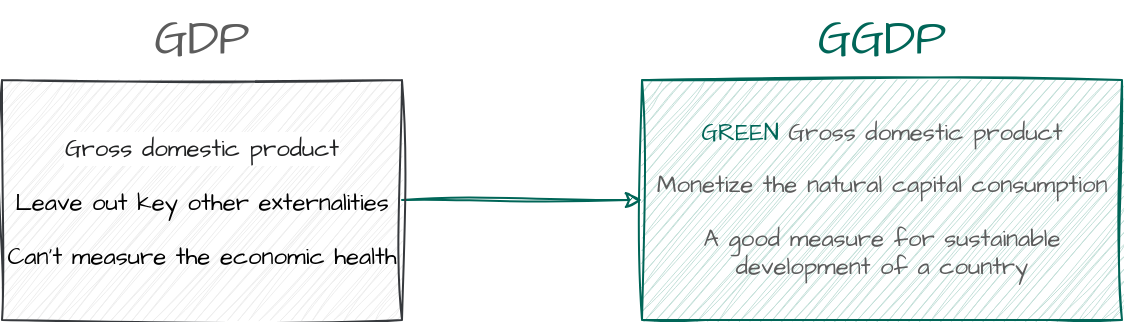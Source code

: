 <mxfile version="20.8.20" type="github">
  <diagram name="第 1 页" id="A0sXVTUO56CwcfCdukGn">
    <mxGraphModel dx="875" dy="458" grid="1" gridSize="10" guides="1" tooltips="1" connect="1" arrows="1" fold="1" page="1" pageScale="1" pageWidth="827" pageHeight="1169" math="0" shadow="0">
      <root>
        <mxCell id="0" />
        <mxCell id="1" parent="0" />
        <mxCell id="YoZrRnC3NFI_vaAcTnie-2" value="GDP" style="text;html=1;strokeColor=none;fillColor=none;align=center;verticalAlign=middle;whiteSpace=wrap;rounded=0;fontSize=24;fontFamily=Architects Daughter;fontColor=#5C5C5C;" vertex="1" parent="1">
          <mxGeometry x="140" y="360" width="80" height="40" as="geometry" />
        </mxCell>
        <mxCell id="YoZrRnC3NFI_vaAcTnie-6" style="edgeStyle=orthogonalEdgeStyle;rounded=0;sketch=1;hachureGap=4;jiggle=2;curveFitting=1;orthogonalLoop=1;jettySize=auto;html=1;exitX=1;exitY=0.5;exitDx=0;exitDy=0;entryX=0;entryY=0.5;entryDx=0;entryDy=0;strokeColor=#006658;fontFamily=Architects Daughter;fontSource=https%3A%2F%2Ffonts.googleapis.com%2Fcss%3Ffamily%3DArchitects%2BDaughter;fontSize=12;fontColor=#006658;fillColor=#21C0A5;" edge="1" parent="1" source="YoZrRnC3NFI_vaAcTnie-3" target="YoZrRnC3NFI_vaAcTnie-4">
          <mxGeometry relative="1" as="geometry" />
        </mxCell>
        <mxCell id="YoZrRnC3NFI_vaAcTnie-3" value="&lt;p style=&quot;line-height: 120%;&quot;&gt;&lt;font style=&quot;font-size: 12px;&quot;&gt;&lt;span style=&quot;color: rgb(32, 33, 34); text-align: start; background-color: rgb(255, 255, 255);&quot;&gt;Gross domestic product&lt;br&gt;&lt;/span&gt;Leave out key other externalities&lt;br&gt;Can&#39;t measure the economic health&lt;br&gt;&lt;/font&gt;&lt;/p&gt;" style="rounded=0;whiteSpace=wrap;html=1;sketch=1;hachureGap=4;jiggle=2;curveFitting=1;fontFamily=Architects Daughter;fontSource=https%3A%2F%2Ffonts.googleapis.com%2Fcss%3Ffamily%3DArchitects%2BDaughter;fontSize=20;fillColor=#eeeeee;strokeColor=#36393d;fillStyle=auto;" vertex="1" parent="1">
          <mxGeometry x="80" y="400" width="200" height="120" as="geometry" />
        </mxCell>
        <mxCell id="YoZrRnC3NFI_vaAcTnie-4" value="&lt;p style=&quot;line-height: 120%;&quot;&gt;&lt;font color=&quot;#006658&quot;&gt;GREEN&lt;/font&gt; Gross domestic product&lt;br&gt;&lt;/p&gt;&lt;p&gt;&lt;font style=&quot;font-size: 12px;&quot;&gt;Monetize the natural capital consumption&lt;br&gt;&lt;/font&gt;&lt;/p&gt;&lt;p&gt;&lt;font style=&quot;font-size: 12px;&quot;&gt;A good measure for sustainable development of a country&lt;/font&gt;&lt;/p&gt;&lt;p&gt;&lt;/p&gt;&lt;p&gt;&lt;/p&gt;" style="rounded=0;whiteSpace=wrap;html=1;sketch=1;hachureGap=4;jiggle=2;fillStyle=auto;curveFitting=1;strokeColor=#006658;fontFamily=Architects Daughter;fontSource=https%3A%2F%2Ffonts.googleapis.com%2Fcss%3Ffamily%3DArchitects%2BDaughter;fontSize=12;fontColor=#5C5C5C;fillColor=#C3E0D9;" vertex="1" parent="1">
          <mxGeometry x="400" y="400" width="240" height="120" as="geometry" />
        </mxCell>
        <mxCell id="YoZrRnC3NFI_vaAcTnie-5" value="GGDP" style="text;html=1;strokeColor=none;fillColor=none;align=center;verticalAlign=middle;whiteSpace=wrap;rounded=0;fontSize=24;fontFamily=Architects Daughter;fontColor=#006658;" vertex="1" parent="1">
          <mxGeometry x="480" y="360" width="80" height="40" as="geometry" />
        </mxCell>
      </root>
    </mxGraphModel>
  </diagram>
</mxfile>
